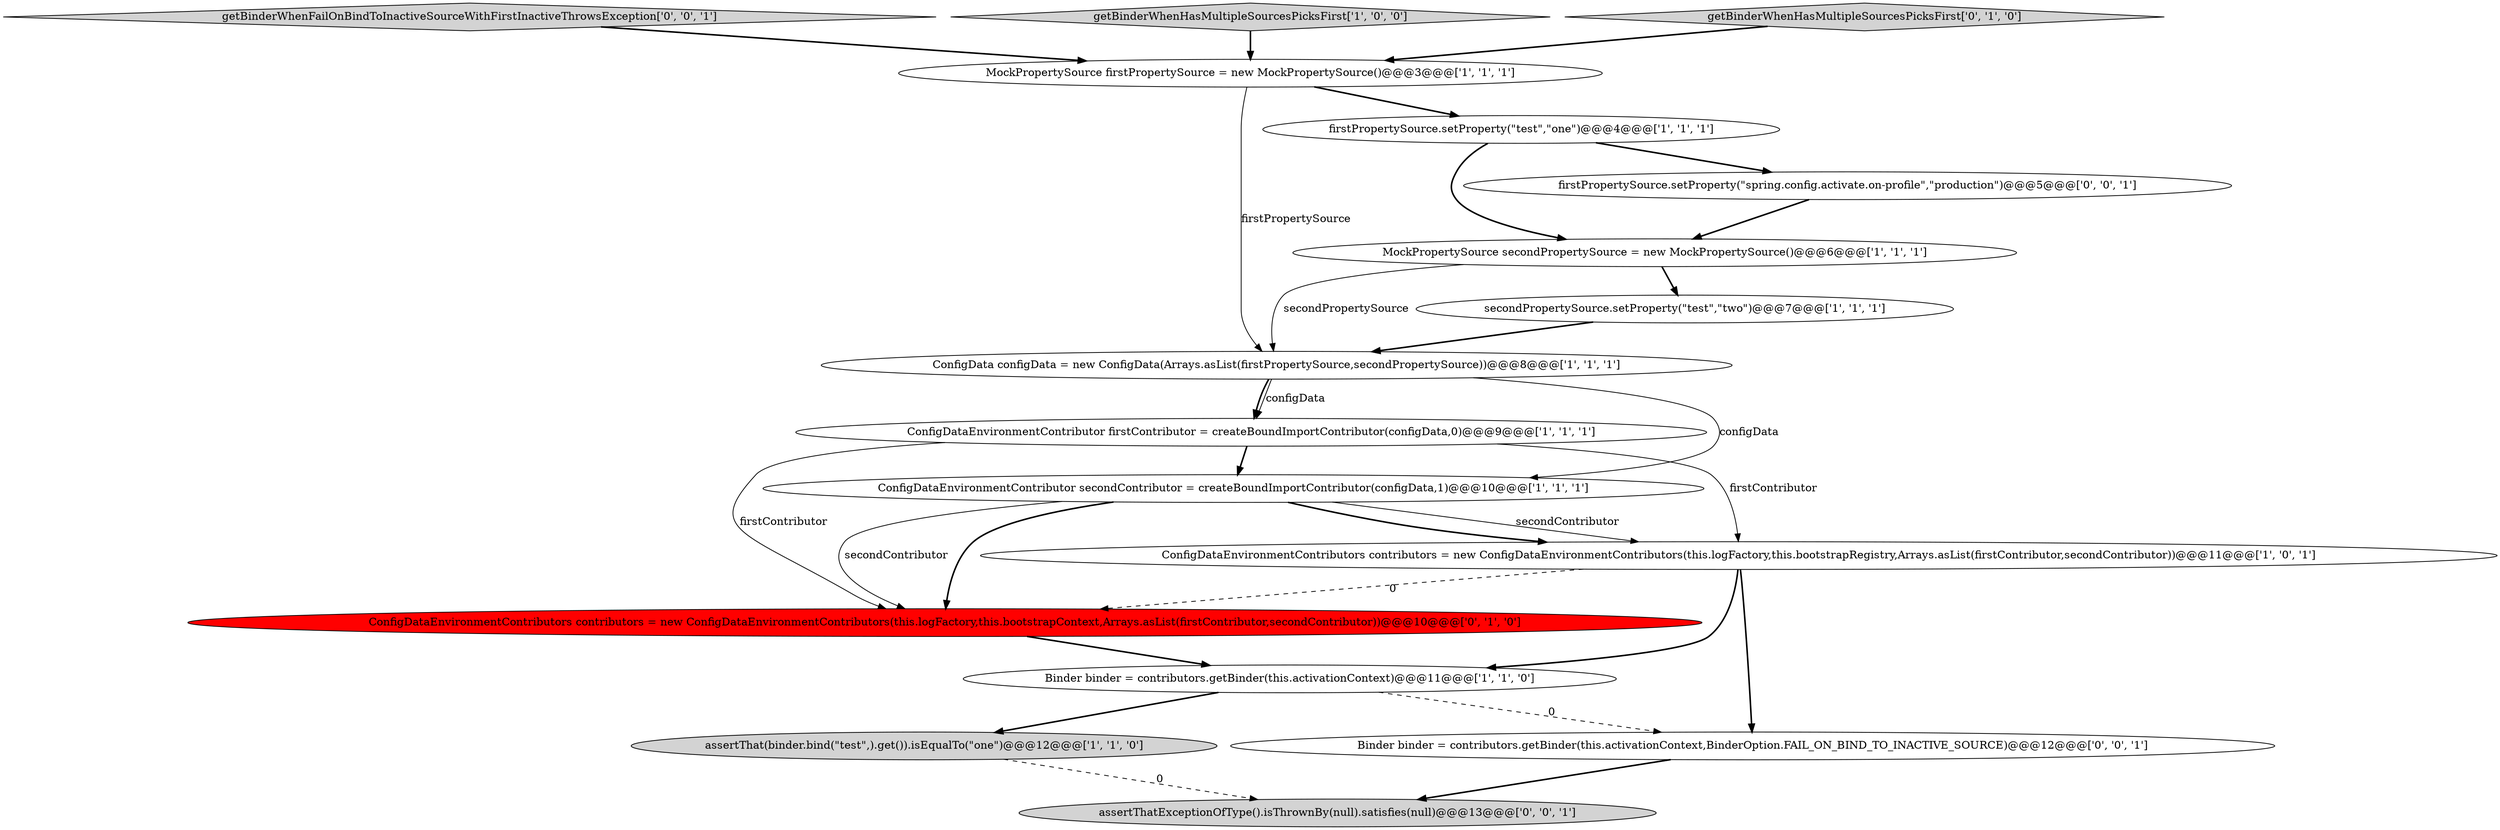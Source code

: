 digraph {
8 [style = filled, label = "ConfigDataEnvironmentContributor secondContributor = createBoundImportContributor(configData,1)@@@10@@@['1', '1', '1']", fillcolor = white, shape = ellipse image = "AAA0AAABBB1BBB"];
6 [style = filled, label = "Binder binder = contributors.getBinder(this.activationContext)@@@11@@@['1', '1', '0']", fillcolor = white, shape = ellipse image = "AAA0AAABBB1BBB"];
14 [style = filled, label = "Binder binder = contributors.getBinder(this.activationContext,BinderOption.FAIL_ON_BIND_TO_INACTIVE_SOURCE)@@@12@@@['0', '0', '1']", fillcolor = white, shape = ellipse image = "AAA0AAABBB3BBB"];
10 [style = filled, label = "ConfigDataEnvironmentContributors contributors = new ConfigDataEnvironmentContributors(this.logFactory,this.bootstrapRegistry,Arrays.asList(firstContributor,secondContributor))@@@11@@@['1', '0', '1']", fillcolor = white, shape = ellipse image = "AAA0AAABBB1BBB"];
11 [style = filled, label = "ConfigDataEnvironmentContributors contributors = new ConfigDataEnvironmentContributors(this.logFactory,this.bootstrapContext,Arrays.asList(firstContributor,secondContributor))@@@10@@@['0', '1', '0']", fillcolor = red, shape = ellipse image = "AAA1AAABBB2BBB"];
16 [style = filled, label = "getBinderWhenFailOnBindToInactiveSourceWithFirstInactiveThrowsException['0', '0', '1']", fillcolor = lightgray, shape = diamond image = "AAA0AAABBB3BBB"];
0 [style = filled, label = "MockPropertySource firstPropertySource = new MockPropertySource()@@@3@@@['1', '1', '1']", fillcolor = white, shape = ellipse image = "AAA0AAABBB1BBB"];
15 [style = filled, label = "assertThatExceptionOfType().isThrownBy(null).satisfies(null)@@@13@@@['0', '0', '1']", fillcolor = lightgray, shape = ellipse image = "AAA0AAABBB3BBB"];
3 [style = filled, label = "getBinderWhenHasMultipleSourcesPicksFirst['1', '0', '0']", fillcolor = lightgray, shape = diamond image = "AAA0AAABBB1BBB"];
5 [style = filled, label = "assertThat(binder.bind(\"test\",).get()).isEqualTo(\"one\")@@@12@@@['1', '1', '0']", fillcolor = lightgray, shape = ellipse image = "AAA0AAABBB1BBB"];
12 [style = filled, label = "getBinderWhenHasMultipleSourcesPicksFirst['0', '1', '0']", fillcolor = lightgray, shape = diamond image = "AAA0AAABBB2BBB"];
1 [style = filled, label = "ConfigDataEnvironmentContributor firstContributor = createBoundImportContributor(configData,0)@@@9@@@['1', '1', '1']", fillcolor = white, shape = ellipse image = "AAA0AAABBB1BBB"];
9 [style = filled, label = "secondPropertySource.setProperty(\"test\",\"two\")@@@7@@@['1', '1', '1']", fillcolor = white, shape = ellipse image = "AAA0AAABBB1BBB"];
4 [style = filled, label = "MockPropertySource secondPropertySource = new MockPropertySource()@@@6@@@['1', '1', '1']", fillcolor = white, shape = ellipse image = "AAA0AAABBB1BBB"];
13 [style = filled, label = "firstPropertySource.setProperty(\"spring.config.activate.on-profile\",\"production\")@@@5@@@['0', '0', '1']", fillcolor = white, shape = ellipse image = "AAA0AAABBB3BBB"];
7 [style = filled, label = "ConfigData configData = new ConfigData(Arrays.asList(firstPropertySource,secondPropertySource))@@@8@@@['1', '1', '1']", fillcolor = white, shape = ellipse image = "AAA0AAABBB1BBB"];
2 [style = filled, label = "firstPropertySource.setProperty(\"test\",\"one\")@@@4@@@['1', '1', '1']", fillcolor = white, shape = ellipse image = "AAA0AAABBB1BBB"];
4->9 [style = bold, label=""];
4->7 [style = solid, label="secondPropertySource"];
8->10 [style = bold, label=""];
16->0 [style = bold, label=""];
7->1 [style = bold, label=""];
1->8 [style = bold, label=""];
10->14 [style = bold, label=""];
7->1 [style = solid, label="configData"];
0->7 [style = solid, label="firstPropertySource"];
11->6 [style = bold, label=""];
0->2 [style = bold, label=""];
6->14 [style = dashed, label="0"];
9->7 [style = bold, label=""];
2->4 [style = bold, label=""];
12->0 [style = bold, label=""];
10->6 [style = bold, label=""];
1->11 [style = solid, label="firstContributor"];
3->0 [style = bold, label=""];
2->13 [style = bold, label=""];
10->11 [style = dashed, label="0"];
6->5 [style = bold, label=""];
1->10 [style = solid, label="firstContributor"];
8->10 [style = solid, label="secondContributor"];
7->8 [style = solid, label="configData"];
14->15 [style = bold, label=""];
8->11 [style = solid, label="secondContributor"];
5->15 [style = dashed, label="0"];
8->11 [style = bold, label=""];
13->4 [style = bold, label=""];
}
